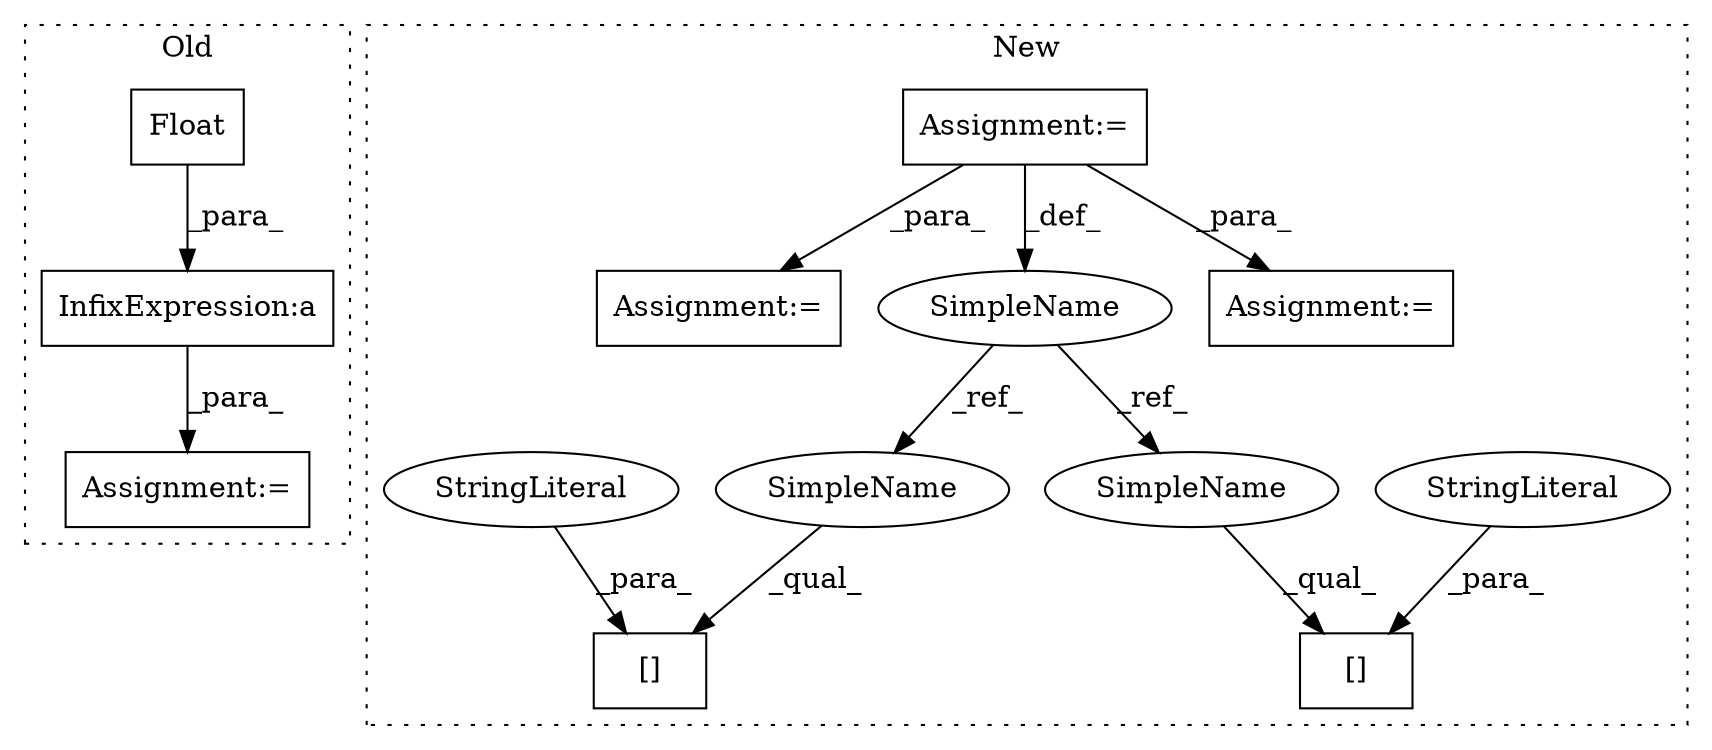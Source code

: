 digraph G {
subgraph cluster0 {
1 [label="Float" a="32" s="2515,2577" l="6,1" shape="box"];
3 [label="Assignment:=" a="7" s="2595" l="1" shape="box"];
11 [label="InfixExpression:a" a="27" s="2600" l="3" shape="box"];
label = "Old";
style="dotted";
}
subgraph cluster1 {
2 [label="[]" a="2" s="478,493" l="7,1" shape="box"];
4 [label="StringLiteral" a="45" s="485" l="8" shape="ellipse"];
5 [label="Assignment:=" a="7" s="401" l="1" shape="box"];
6 [label="Assignment:=" a="7" s="442" l="1" shape="box"];
7 [label="[]" a="2" s="443,461" l="7,1" shape="box"];
8 [label="StringLiteral" a="45" s="450" l="11" shape="ellipse"];
9 [label="SimpleName" a="42" s="395" l="6" shape="ellipse"];
10 [label="Assignment:=" a="7" s="509" l="1" shape="box"];
12 [label="SimpleName" a="42" s="443" l="6" shape="ellipse"];
13 [label="SimpleName" a="42" s="478" l="6" shape="ellipse"];
label = "New";
style="dotted";
}
1 -> 11 [label="_para_"];
4 -> 2 [label="_para_"];
5 -> 10 [label="_para_"];
5 -> 9 [label="_def_"];
5 -> 6 [label="_para_"];
8 -> 7 [label="_para_"];
9 -> 13 [label="_ref_"];
9 -> 12 [label="_ref_"];
11 -> 3 [label="_para_"];
12 -> 7 [label="_qual_"];
13 -> 2 [label="_qual_"];
}